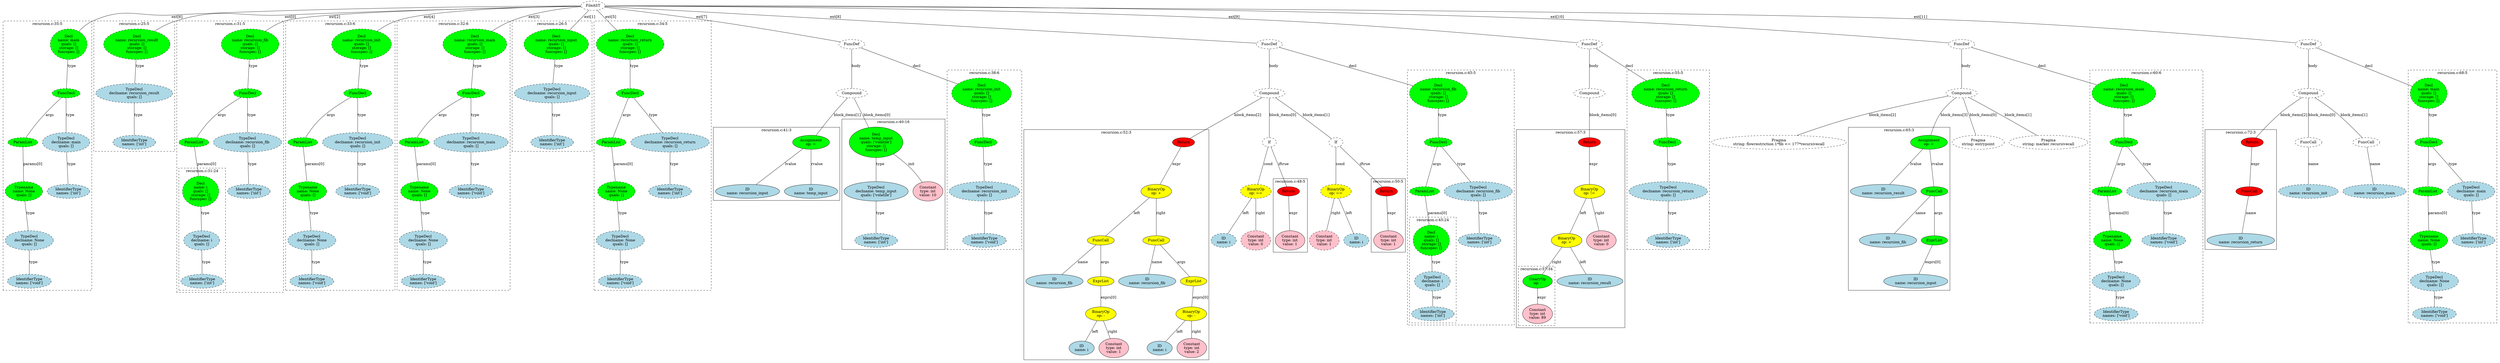 strict graph "" {
	graph [bb="0,0,7842,1393.2"];
	node [label="\N"];
	subgraph cluster40 {
		graph [bb="1094,276.51,1378,1316.2",
			label="recursion.c:35:5",
			lheight=0.21,
			lp="1236,1304.7",
			lwidth=1.22,
			style=dashed
		];
		45	[fillcolor=lightblue,
			height=0.74639,
			label="IdentifierType
names: ['void']",
			pos="1177,311.38",
			style="filled,dashed",
			width=1.9053];
		44	[fillcolor=lightblue,
			height=1.041,
			label="TypeDecl
declname: None
quals: []",
			pos="1177,468.94",
			style="filled,dashed",
			width=2.082];
		44 -- 45	[label=type,
			lp="1189,384.75",
			pos="1177,431.08 1177,402.51 1177,363.64 1177,338.29"];
		43	[fillcolor=green,
			height=1.041,
			label="Typename
name: None
quals: []",
			pos="1161,658.32",
			style="filled,dashed",
			width=1.6303];
		43 -- 44	[label=type,
			lp="1181,574.13",
			pos="1164.1,620.75 1166.9,587.73 1171.1,539.41 1173.9,506.42"];
		42	[fillcolor=green,
			height=0.5,
			label=ParamList,
			pos="1157,847.7",
			style="filled,dashed",
			width=1.3179];
		42 -- 43	[label="params[0]",
			lp="1187,763.51",
			pos="1157.4,829.41 1158,799.24 1159.4,736.37 1160.2,696.09"];
		41	[fillcolor=green,
			height=0.5,
			label=FuncDecl,
			pos="1296,1037.1",
			style="filled,dashed",
			width=1.2457];
		41 -- 42	[label=args,
			lp="1242.5,952.89",
			pos="1281.2,1019.9 1264,1000.8 1235.2,967.76 1213,937.39 1195.4,913.28 1177.4,883.67 1166.7,865.49"];
		46	[fillcolor=lightblue,
			height=1.041,
			label="TypeDecl
declname: main
quals: []",
			pos="1296,847.7",
			style="filled,dashed",
			width=2.0428];
		41 -- 46	[label=type,
			lp="1308,952.89",
			pos="1296,1018.8 1296,988.62 1296,925.75 1296,885.47"];
		47	[fillcolor=lightblue,
			height=0.74639,
			label="IdentifierType
names: ['int']",
			pos="1304,658.32",
			style="filled,dashed",
			width=1.8463];
		46 -- 47	[label=type,
			lp="1312,763.51",
			pos="1297.6,810.13 1299.1,773.38 1301.5,717.69 1302.9,685.26"];
		40	[fillcolor=green,
			height=1.6303,
			label="Decl
name: main
quals: []
storage: []
funcspec: []",
			pos="1304,1226.5",
			style="filled,dashed",
			width=1.6106];
		40 -- 41	[label=type,
			lp="1313,1142.3",
			pos="1301.5,1167.7 1299.9,1129 1297.8,1080.6 1296.7,1055.3"];
	}
	subgraph cluster49 {
		graph [bb="2975,434.07,3205,1126.8",
			label="recursion.c:38:6",
			lheight=0.21,
			lp="3090,1115.3",
			lwidth=1.22,
			style=dashed
		];
		52	[fillcolor=lightblue,
			height=0.74639,
			label="IdentifierType
names: ['void']",
			pos="3090,468.94",
			style="filled,dashed",
			width=1.9053];
		51	[fillcolor=lightblue,
			height=1.041,
			label="TypeDecl
declname: recursion_init
quals: []",
			pos="3090,658.32",
			style="filled,dashed",
			width=2.9856];
		51 -- 52	[label=type,
			lp="3102,574.13",
			pos="3090,620.75 3090,584 3090,528.31 3090,495.88"];
		50	[fillcolor=green,
			height=0.5,
			label=FuncDecl,
			pos="3087,847.7",
			style="filled,dashed",
			width=1.2457];
		50 -- 51	[label=type,
			lp="3101,763.51",
			pos="3087.3,829.41 3087.8,799.24 3088.8,736.37 3089.4,696.09"];
		49	[fillcolor=green,
			height=1.6303,
			label="Decl
name: recursion_init
quals: []
storage: []
funcspec: []",
			pos="3082,1037.1",
			style="filled,dashed",
			width=2.5338];
		49 -- 50	[label=type,
			lp="3097,952.89",
			pos="3083.5,978.33 3084.6,939.62 3085.9,891.26 3086.5,865.96"];
	}
	subgraph cluster81 {
		graph [bb="4333,423.47,4441,707.32",
			label="recursion.c:50:5",
			lheight=0.21,
			lp="4387,695.82",
			lwidth=1.22
		];
		82	[fillcolor=pink,
			height=1.041,
			label="Constant
type: int
value: 1",
			pos="4387,468.94",
			style=filled,
			width=1.2767];
		81	[fillcolor=red,
			height=0.5,
			label=Return,
			pos="4381,658.32",
			style=filled,
			width=0.95686];
		81 -- 82	[label=expr,
			lp="4396.5,574.13",
			pos="4381.6,640.03 4382.5,609.86 4384.5,546.99 4385.8,506.71"];
	}
	subgraph cluster2 {
		graph [bb="1984,812.83,2232,1316.2",
			label="recursion.c:25:5",
			lheight=0.21,
			lp="2108,1304.7",
			lwidth=1.22,
			style=dashed
		];
		4	[fillcolor=lightblue,
			height=0.74639,
			label="IdentifierType
names: ['int']",
			pos="2108,847.7",
			style="filled,dashed",
			width=1.8463];
		3	[fillcolor=lightblue,
			height=1.041,
			label="TypeDecl
declname: recursion_result
quals: []",
			pos="2108,1037.1",
			style="filled,dashed",
			width=3.2213];
		3 -- 4	[label=type,
			lp="2120,952.89",
			pos="2108,999.51 2108,962.76 2108,907.07 2108,874.64"];
		2	[fillcolor=green,
			height=1.6303,
			label="Decl
name: recursion_result
quals: []
storage: []
funcspec: []",
			pos="2100,1226.5",
			style="filled,dashed",
			width=2.7695];
		2 -- 3	[label=type,
			lp="2116,1142.3",
			pos="2102.5,1167.7 2103.8,1137.4 2105.3,1101.1 2106.4,1074.7"];
	}
	subgraph cluster103 {
		graph [bb="4795,131.95,5131,896.7",
			label="recursion.c:57:3",
			lheight=0.21,
			lp="4963,885.2",
			lwidth=1.22
		];
		subgraph cluster107 {
			graph [bb="4803,139.95,4914,369.25",
				label="recursion.c:57:34",
				lheight=0.21,
				lp="4858.5,357.75",
				lwidth=1.32,
				style=dashed
			];
			108	[fillcolor=pink,
				height=1.041,
				label="Constant
type: int
value: 89",
				pos="4858,185.43",
				style=filled,
				width=1.316];
			107	[fillcolor=green,
				height=0.74639,
				label="UnaryOp
op: -",
				pos="4858,311.38",
				style=filled,
				width=1.316];
			107 -- 108	[label=expr,
				lp="4870.5,248.41",
				pos="4858,284.4 4858,266.65 4858,242.88 4858,223.19"];
		}
		106	[fillcolor=lightblue,
			height=0.74639,
			label="ID
name: recursion_result",
			pos="5023,311.38",
			style=filled,
			width=2.7695];
		105	[fillcolor=yellow,
			height=0.74639,
			label="BinaryOp
op: +",
			pos="4937,468.94",
			style=filled,
			width=1.3749];
		105 -- 107	[label=right,
			lp="4911,384.75",
			pos="4924.3,442.95 4909.6,413.92 4885.4,366.32 4870.7,337.31"];
		105 -- 106	[label=left,
			lp="4995.5,384.75",
			pos="4950.8,442.95 4966.7,414.18 4992.7,367.16 5008.8,338.09"];
		104	[fillcolor=yellow,
			height=0.74639,
			label="BinaryOp
op: !=",
			pos="5011,658.32",
			style=filled,
			width=1.3749];
		104 -- 105	[label=left,
			lp="4990.5,574.13",
			pos="5000.9,631.66 4986.7,595.78 4961.1,531.01 4947,495.29"];
		109	[fillcolor=pink,
			height=1.041,
			label="Constant
type: int
value: 0",
			pos="5050,468.94",
			style=filled,
			width=1.2767];
		104 -- 109	[label=right,
			lp="5043,574.13",
			pos="5016.4,631.27 5023.2,598.69 5034.8,542.74 5042.5,506.04"];
		103	[fillcolor=red,
			height=0.5,
			label=Return,
			pos="5011,847.7",
			style=filled,
			width=0.95686];
		103 -- 104	[label=expr,
			lp="5023.5,763.51",
			pos="5011,829.41 5011,796.43 5011,724.38 5011,685.48"];
	}
	subgraph cluster8 {
		graph [bb="1638,268.51,1976,1316.2",
			label="recursion.c:31:5",
			lheight=0.21,
			lp="1807,1304.7",
			lwidth=1.22,
			style=dashed
		];
		subgraph cluster11 {
			graph [bb="1646,276.51,1794,748.01",
				label="recursion.c:31:24",
				lheight=0.21,
				lp="1720,736.51",
				lwidth=1.32,
				style=dashed
			];
			13	[fillcolor=lightblue,
				height=0.74639,
				label="IdentifierType
names: ['int']",
				pos="1720,311.38",
				style="filled,dashed",
				width=1.8463];
			12	[fillcolor=lightblue,
				height=1.041,
				label="TypeDecl
declname: i
quals: []",
				pos="1718,468.94",
				style="filled,dashed",
				width=1.5713];
			12 -- 13	[label=type,
				lp="1732,384.75",
				pos="1718.5,431.08 1718.8,402.51 1719.3,363.64 1719.7,338.29"];
			11	[fillcolor=green,
				height=1.6303,
				label="Decl
name: i
quals: []
storage: []
funcspec: []",
				pos="1715,658.32",
				style="filled,dashed",
				width=1.591];
			11 -- 12	[label=type,
				lp="1729,574.13",
				pos="1715.9,599.57 1716.4,569.25 1717,533 1717.4,506.56"];
		}
		10	[fillcolor=green,
			height=0.5,
			label=ParamList,
			pos="1693,847.7",
			style="filled,dashed",
			width=1.3179];
		10 -- 11	[label="params[0]",
			lp="1732,763.51",
			pos="1695,829.41 1698,804.04 1703.7,755.55 1708.2,716.82"];
		9	[fillcolor=green,
			height=0.5,
			label=FuncDecl,
			pos="1863,1037.1",
			style="filled,dashed",
			width=1.2457];
		9 -- 10	[label=args,
			lp="1780.5,952.89",
			pos="1842,1020.9 1817.8,1002.8 1777.7,970.74 1749,937.39 1729.4,914.61 1711.8,884.35 1701.8,865.72"];
		14	[fillcolor=lightblue,
			height=1.041,
			label="TypeDecl
declname: recursion_fib
quals: []",
			pos="1863,847.7",
			style="filled,dashed",
			width=2.907];
		9 -- 14	[label=type,
			lp="1875,952.89",
			pos="1863,1018.8 1863,988.62 1863,925.75 1863,885.47"];
		15	[fillcolor=lightblue,
			height=0.74639,
			label="IdentifierType
names: ['int']",
			pos="1868,658.32",
			style="filled,dashed",
			width=1.8463];
		14 -- 15	[label=type,
			lp="1878,763.51",
			pos="1864,810.13 1865,773.38 1866.4,717.69 1867.3,685.26"];
		8	[fillcolor=green,
			height=1.6303,
			label="Decl
name: recursion_fib
quals: []
storage: []
funcspec: []",
			pos="1875,1226.5",
			style="filled,dashed",
			width=2.4552];
		8 -- 9	[label=type,
			lp="1883,1142.3",
			pos="1871.3,1167.7 1868.8,1129 1865.7,1080.6 1864.1,1055.3"];
	}
	subgraph cluster98 {
		graph [bb="5139,434.07,5389,1126.8",
			label="recursion.c:55:5",
			lheight=0.21,
			lp="5264,1115.3",
			lwidth=1.22,
			style=dashed
		];
		101	[fillcolor=lightblue,
			height=0.74639,
			label="IdentifierType
names: ['int']",
			pos="5264,468.94",
			style="filled,dashed",
			width=1.8463];
		100	[fillcolor=lightblue,
			height=1.041,
			label="TypeDecl
declname: recursion_return
quals: []",
			pos="5264,658.32",
			style="filled,dashed",
			width=3.2605];
		100 -- 101	[label=type,
			lp="5276,574.13",
			pos="5264,620.75 5264,584 5264,528.31 5264,495.88"];
		99	[fillcolor=green,
			height=0.5,
			label=FuncDecl,
			pos="5261,847.7",
			style="filled,dashed",
			width=1.2457];
		99 -- 100	[label=type,
			lp="5275,763.51",
			pos="5261.3,829.41 5261.8,799.24 5262.8,736.37 5263.4,696.09"];
		98	[fillcolor=green,
			height=1.6303,
			label="Decl
name: recursion_return
quals: []
storage: []
funcspec: []",
			pos="5256,1037.1",
			style="filled,dashed",
			width=2.8088];
		98 -- 99	[label=type,
			lp="5271,952.89",
			pos="5257.5,978.33 5258.6,939.62 5259.9,891.26 5260.5,865.96"];
	}
	subgraph cluster24 {
		graph [bb="372,276.51,715,1316.2",
			label="recursion.c:33:6",
			lheight=0.21,
			lp="543.5,1304.7",
			lwidth=1.22,
			style=dashed
		];
		29	[fillcolor=lightblue,
			height=0.74639,
			label="IdentifierType
names: ['void']",
			pos="455,311.38",
			style="filled,dashed",
			width=1.9053];
		28	[fillcolor=lightblue,
			height=1.041,
			label="TypeDecl
declname: None
quals: []",
			pos="455,468.94",
			style="filled,dashed",
			width=2.082];
		28 -- 29	[label=type,
			lp="467,384.75",
			pos="455,431.08 455,402.51 455,363.64 455,338.29"];
		27	[fillcolor=green,
			height=1.041,
			label="Typename
name: None
quals: []",
			pos="447,658.32",
			style="filled,dashed",
			width=1.6303];
		27 -- 28	[label=type,
			lp="463,574.13",
			pos="448.56,620.75 449.97,587.73 452.03,539.41 453.44,506.42"];
		26	[fillcolor=green,
			height=0.5,
			label=ParamList,
			pos="427,847.7",
			style="filled,dashed",
			width=1.3179];
		26 -- 27	[label="params[0]",
			lp="465,763.51",
			pos="428.85,829.41 432.08,799.15 438.82,735.99 443.11,695.73"];
		25	[fillcolor=green,
			height=0.5,
			label=FuncDecl,
			pos="600,1037.1",
			style="filled,dashed",
			width=1.2457];
		25 -- 26	[label=args,
			lp="516.5,952.89",
			pos="578.67,1021 554.06,1002.9 513.24,970.83 484,937.39 464,914.52 445.97,884.02 435.77,865.4"];
		30	[fillcolor=lightblue,
			height=1.041,
			label="TypeDecl
declname: recursion_init
quals: []",
			pos="600,847.7",
			style="filled,dashed",
			width=2.9856];
		25 -- 30	[label=type,
			lp="612,952.89",
			pos="600,1018.8 600,988.62 600,925.75 600,885.47"];
		31	[fillcolor=lightblue,
			height=0.74639,
			label="IdentifierType
names: ['void']",
			pos="600,658.32",
			style="filled,dashed",
			width=1.9053];
		30 -- 31	[label=type,
			lp="612,763.51",
			pos="600,810.13 600,773.38 600,717.69 600,685.26"];
		24	[fillcolor=green,
			height=1.6303,
			label="Decl
name: recursion_init
quals: []
storage: []
funcspec: []",
			pos="612,1226.5",
			style="filled,dashed",
			width=2.5338];
		24 -- 25	[label=type,
			lp="620,1142.3",
			pos="608.3,1167.7 605.82,1129 602.73,1080.6 601.11,1055.3"];
	}
	subgraph cluster62 {
		graph [bb="4449,142.56,4787,1126.8",
			label="recursion.c:45:5",
			lheight=0.21,
			lp="4618,1115.3",
			lwidth=1.22,
			style=dashed
		];
		subgraph cluster65 {
			graph [bb="4457,150.56,4605,558.63",
				label="recursion.c:45:24",
				lheight=0.21,
				lp="4531,547.13",
				lwidth=1.32,
				style=dashed
			];
			67	[fillcolor=lightblue,
				height=0.74639,
				label="IdentifierType
names: ['int']",
				pos="4531,185.43",
				style="filled,dashed",
				width=1.8463];
			66	[fillcolor=lightblue,
				height=1.041,
				label="TypeDecl
declname: i
quals: []",
				pos="4529,311.38",
				style="filled,dashed",
				width=1.5713];
			66 -- 67	[label=type,
				lp="4543,248.41",
				pos="4529.6,273.86 4529.9,254.15 4530.3,230.29 4530.6,212.47"];
			65	[fillcolor=green,
				height=1.6303,
				label="Decl
name: i
quals: []
storage: []
funcspec: []",
				pos="4526,468.94",
				style="filled,dashed",
				width=1.591];
			65 -- 66	[label=type,
				lp="4540,384.75",
				pos="4527.1,410.02 4527.5,389.63 4527.9,367.3 4528.3,349.14"];
		}
		64	[fillcolor=green,
			height=0.5,
			label=ParamList,
			pos="4504,658.32",
			style="filled,dashed",
			width=1.3179];
		64 -- 65	[label="params[0]",
			lp="4543,574.13",
			pos="4506,640.03 4509,614.66 4514.7,566.17 4519.2,527.44"];
		63	[fillcolor=green,
			height=0.5,
			label=FuncDecl,
			pos="4545,847.7",
			style="filled,dashed",
			width=1.2457];
		63 -- 64	[label=args,
			lp="4540.5,763.51",
			pos="4541.3,829.74 4533.5,794.16 4515.5,712.05 4507.7,676.38"];
		68	[fillcolor=lightblue,
			height=1.041,
			label="TypeDecl
declname: recursion_fib
quals: []",
			pos="4674,658.32",
			style="filled,dashed",
			width=2.907];
		63 -- 68	[label=type,
			lp="4618,763.51",
			pos="4556.4,830.07 4577.2,799.89 4621.6,735.47 4649.5,694.95"];
		69	[fillcolor=lightblue,
			height=0.74639,
			label="IdentifierType
names: ['int']",
			pos="4679,468.94",
			style="filled,dashed",
			width=1.8463];
		68 -- 69	[label=type,
			lp="4689,574.13",
			pos="4675,620.75 4676,584 4677.4,528.31 4678.3,495.88"];
		62	[fillcolor=green,
			height=1.6303,
			label="Decl
name: recursion_fib
quals: []
storage: []
funcspec: []",
			pos="4545,1037.1",
			style="filled,dashed",
			width=2.4552];
		62 -- 63	[label=type,
			lp="4557,952.89",
			pos="4545,978.33 4545,939.62 4545,891.26 4545,865.96"];
	}
	subgraph cluster16 {
		graph [bb="8,276.51,364,1316.2",
			label="recursion.c:32:6",
			lheight=0.21,
			lp="186,1304.7",
			lwidth=1.22,
			style=dashed
		];
		21	[fillcolor=lightblue,
			height=0.74639,
			label="IdentifierType
names: ['void']",
			pos="91,311.38",
			style="filled,dashed",
			width=1.9053];
		20	[fillcolor=lightblue,
			height=1.041,
			label="TypeDecl
declname: None
quals: []",
			pos="91,468.94",
			style="filled,dashed",
			width=2.082];
		20 -- 21	[label=type,
			lp="103,384.75",
			pos="91,431.08 91,402.51 91,363.64 91,338.29"];
		19	[fillcolor=green,
			height=1.041,
			label="Typename
name: None
quals: []",
			pos="83,658.32",
			style="filled,dashed",
			width=1.6303];
		19 -- 20	[label=type,
			lp="99,574.13",
			pos="84.561,620.75 85.971,587.73 88.034,539.41 89.442,506.42"];
		18	[fillcolor=green,
			height=0.5,
			label=ParamList,
			pos="63,847.7",
			style="filled,dashed",
			width=1.3179];
		18 -- 19	[label="params[0]",
			lp="101,763.51",
			pos="64.846,829.41 68.076,799.15 74.817,735.99 79.114,695.73"];
		17	[fillcolor=green,
			height=0.5,
			label=FuncDecl,
			pos="242,1037.1",
			style="filled,dashed",
			width=1.2457];
		17 -- 18	[label=args,
			lp="152.5,952.89",
			pos="219.25,1021.3 193.03,1003.5 149.64,971.7 119,937.39 98.866,914.84 81.297,884.25 71.432,865.52"];
		22	[fillcolor=lightblue,
			height=1.041,
			label="TypeDecl
declname: recursion_main
quals: []",
			pos="242,847.7",
			style="filled,dashed",
			width=3.1623];
		17 -- 22	[label=type,
			lp="254,952.89",
			pos="242,1018.8 242,988.62 242,925.75 242,885.47"];
		23	[fillcolor=lightblue,
			height=0.74639,
			label="IdentifierType
names: ['void']",
			pos="242,658.32",
			style="filled,dashed",
			width=1.9053];
		22 -- 23	[label=type,
			lp="254,763.51",
			pos="242,810.13 242,773.38 242,717.69 242,685.26"];
		16	[fillcolor=green,
			height=1.6303,
			label="Decl
name: recursion_main
quals: []
storage: []
funcspec: []",
			pos="250,1226.5",
			style="filled,dashed",
			width=2.7302];
		16 -- 17	[label=type,
			lp="259,1142.3",
			pos="247.53,1167.7 245.88,1129 243.82,1080.6 242.74,1055.3"];
	}
	subgraph cluster5 {
		graph [bb="1386,812.83,1630,1316.2",
			label="recursion.c:26:5",
			lheight=0.21,
			lp="1508,1304.7",
			lwidth=1.22,
			style=dashed
		];
		7	[fillcolor=lightblue,
			height=0.74639,
			label="IdentifierType
names: ['int']",
			pos="1508,847.7",
			style="filled,dashed",
			width=1.8463];
		6	[fillcolor=lightblue,
			height=1.041,
			label="TypeDecl
declname: recursion_input
quals: []",
			pos="1508,1037.1",
			style="filled,dashed",
			width=3.1623];
		6 -- 7	[label=type,
			lp="1520,952.89",
			pos="1508,999.51 1508,962.76 1508,907.07 1508,874.64"];
		5	[fillcolor=green,
			height=1.6303,
			label="Decl
name: recursion_input
quals: []
storage: []
funcspec: []",
			pos="1520,1226.5",
			style="filled,dashed",
			width=2.7302];
		5 -- 6	[label=type,
			lp="1528,1142.3",
			pos="1516.3,1167.7 1514.4,1137.4 1512,1101.1 1510.3,1074.7"];
	}
	subgraph cluster58 {
		graph [bb="2573,623.45,2967,905.57",
			label="recursion.c:41:3",
			lheight=0.21,
			lp="2770,894.07",
			lwidth=1.22
		];
		59	[fillcolor=lightblue,
			height=0.74639,
			label="ID
name: recursion_input",
			pos="2679,658.32",
			style=filled,
			width=2.7302];
		58	[fillcolor=green,
			height=0.74639,
			label="Assignment
op: =",
			pos="2679,847.7",
			style=filled,
			width=1.6106];
		58 -- 59	[label=lvalue,
			lp="2696,763.51",
			pos="2679,820.65 2679,784.95 2679,721.2 2679,685.46"];
		60	[fillcolor=lightblue,
			height=0.74639,
			label="ID
name: temp_input",
			pos="2877,658.32",
			style=filled,
			width=2.2785];
		58 -- 60	[label=rvalue,
			lp="2795,763.51",
			pos="2704.7,823.37 2726.5,803.49 2758.5,774.09 2786,748.01 2808.6,726.61 2833.9,701.88 2852.1,683.98"];
	}
	subgraph cluster32 {
		graph [bb="723,276.51,1086,1316.2",
			label="recursion.c:34:5",
			lheight=0.21,
			lp="904.5,1304.7",
			lwidth=1.22,
			style=dashed
		];
		37	[fillcolor=lightblue,
			height=0.74639,
			label="IdentifierType
names: ['void']",
			pos="806,311.38",
			style="filled,dashed",
			width=1.9053];
		36	[fillcolor=lightblue,
			height=1.041,
			label="TypeDecl
declname: None
quals: []",
			pos="806,468.94",
			style="filled,dashed",
			width=2.082];
		36 -- 37	[label=type,
			lp="818,384.75",
			pos="806,431.08 806,402.51 806,363.64 806,338.29"];
		35	[fillcolor=green,
			height=1.041,
			label="Typename
name: None
quals: []",
			pos="798,658.32",
			style="filled,dashed",
			width=1.6303];
		35 -- 36	[label=type,
			lp="814,574.13",
			pos="799.56,620.75 800.97,587.73 803.03,539.41 804.44,506.42"];
		34	[fillcolor=green,
			height=0.5,
			label=ParamList,
			pos="778,847.7",
			style="filled,dashed",
			width=1.3179];
		34 -- 35	[label="params[0]",
			lp="816,763.51",
			pos="779.85,829.41 783.08,799.15 789.82,735.99 794.11,695.73"];
		33	[fillcolor=green,
			height=0.5,
			label=FuncDecl,
			pos="961,1037.1",
			style="filled,dashed",
			width=1.2457];
		33 -- 34	[label=args,
			lp="868.5,952.89",
			pos="937.71,1021.3 910.87,1003.6 866.43,971.9 835,937.39 814.54,914.93 796.65,884.31 786.6,865.55"];
		38	[fillcolor=lightblue,
			height=1.041,
			label="TypeDecl
declname: recursion_return
quals: []",
			pos="961,847.7",
			style="filled,dashed",
			width=3.2605];
		33 -- 38	[label=type,
			lp="973,952.89",
			pos="961,1018.8 961,988.62 961,925.75 961,885.47"];
		39	[fillcolor=lightblue,
			height=0.74639,
			label="IdentifierType
names: ['int']",
			pos="961,658.32",
			style="filled,dashed",
			width=1.8463];
		38 -- 39	[label=type,
			lp="973,763.51",
			pos="961,810.13 961,773.38 961,717.69 961,685.26"];
		32	[fillcolor=green,
			height=1.6303,
			label="Decl
name: recursion_return
quals: []
storage: []
funcspec: []",
			pos="973,1226.5",
			style="filled,dashed",
			width=2.8088];
		32 -- 33	[label=type,
			lp="981,1142.3",
			pos="969.3,1167.7 966.82,1129 963.73,1080.6 962.11,1055.3"];
	}
	subgraph cluster75 {
		graph [bb="4013,423.47,4121,707.32",
			label="recursion.c:48:5",
			lheight=0.21,
			lp="4067,695.82",
			lwidth=1.22
		];
		76	[fillcolor=pink,
			height=1.041,
			label="Constant
type: int
value: 1",
			pos="4067,468.94",
			style=filled,
			width=1.2767];
		75	[fillcolor=red,
			height=0.5,
			label=Return,
			pos="4062,658.32",
			style=filled,
			width=0.95686];
		75 -- 76	[label=expr,
			lp="4077.5,574.13",
			pos="4062.5,640.03 4063.3,609.86 4064.9,546.99 4066,506.71"];
	}
	subgraph cluster54 {
		graph [bb="2240,434.07,2565,937.39",
			label="recursion.c:40:16",
			lheight=0.21,
			lp="2402.5,925.89",
			lwidth=1.32
		];
		56	[fillcolor=lightblue,
			height=0.74639,
			label="IdentifierType
names: ['int']",
			pos="2346,468.94",
			style="filled,dashed",
			width=1.8463];
		55	[fillcolor=lightblue,
			height=1.041,
			label="TypeDecl
declname: temp_input
quals: ['volatile']",
			pos="2346,658.32",
			style=filled,
			width=2.7302];
		55 -- 56	[label=type,
			lp="2358,574.13",
			pos="2346,620.75 2346,584 2346,528.31 2346,495.88"];
		54	[fillcolor=green,
			height=1.6303,
			label="Decl
name: temp_input
quals: ['volatile']
storage: []
funcspec: []",
			pos="2475,847.7",
			style=filled,
			width=2.2785];
		54 -- 55	[label=type,
			lp="2435,763.51",
			pos="2439.1,794.51 2417.1,762.67 2389.7,722.82 2370.3,694.66"];
		57	[fillcolor=pink,
			height=1.041,
			label="Constant
type: int
value: 10",
			pos="2510,658.32",
			style=filled,
			width=1.316];
		54 -- 57	[label=init,
			lp="2501.5,763.51",
			pos="2485.7,789.46 2491.4,758.9 2498.3,722.2 2503.2,695.58"];
	}
	subgraph cluster143 {
		graph [bb="6919,434.07,7137,896.7",
			label="recursion.c:72:3",
			lheight=0.21,
			lp="7028,885.2",
			lwidth=1.22
		];
		145	[fillcolor=lightblue,
			height=0.74639,
			label="ID
name: recursion_return",
			pos="7028,468.94",
			style=filled,
			width=2.8088];
		144	[fillcolor=red,
			height=0.5,
			label=FuncCall,
			pos="7053,658.32",
			style=filled,
			width=1.1916];
		144 -- 145	[label=name,
			lp="7057.5,574.13",
			pos="7050.7,640.03 7046.3,607.05 7036.7,535 7031.5,496.1"];
		143	[fillcolor=red,
			height=0.5,
			label=Return,
			pos="7090,847.7",
			style=filled,
			width=0.95686];
		143 -- 144	[label=expr,
			lp="7086.5,763.51",
			pos="7086.7,829.74 7079.6,794.16 7063.4,712.05 7056.4,676.38"];
	}
	subgraph cluster83 {
		graph [bb="3213,8,3803,896.7",
			label="recursion.c:52:3",
			lheight=0.21,
			lp="3508,885.2",
			lwidth=1.22
		];
		86	[fillcolor=lightblue,
			height=0.74639,
			label="ID
name: recursion_fib",
			pos="3309,311.38",
			style=filled,
			width=2.4552];
		85	[fillcolor=yellow,
			height=0.5,
			label=FuncCall,
			pos="3457,468.94",
			style=filled,
			width=1.1916];
		85 -- 86	[label=name,
			lp="3398.5,384.75",
			pos="3441.7,451.88 3415.9,424.71 3363.3,369.5 3332.7,337.28"];
		87	[fillcolor=yellow,
			height=0.5,
			label=ExprList,
			pos="3457,311.38",
			style=filled,
			width=1.1555];
		85 -- 87	[label=args,
			lp="3468.5,384.75",
			pos="3457,450.7 3457,420.8 3457,359.66 3457,329.7"];
		88	[fillcolor=yellow,
			height=0.74639,
			label="BinaryOp
op: -",
			pos="3457,185.43",
			style=filled,
			width=1.3749];
		87 -- 88	[label="exprs[0]",
			lp="3480,248.41",
			pos="3457,293.15 3457,272.26 3457,236.85 3457,212.59"];
		89	[fillcolor=lightblue,
			height=0.74639,
			label="ID
name: i",
			pos="3391,53.477",
			style=filled,
			width=1.1392];
		88 -- 89	[label=left,
			lp="3435.5,116.45",
			pos="3444.3,159.37 3432.6,136.36 3415.4,102.44 3403.7,79.456"];
		90	[fillcolor=pink,
			height=1.041,
			label="Constant
type: int
value: 1",
			pos="3496,53.477",
			style=filled,
			width=1.2767];
		88 -- 90	[label=right,
			lp="3492,116.45",
			pos="3464.7,158.76 3470.6,139.08 3478.8,111.7 3485.4,89.936"];
		84	[fillcolor=yellow,
			height=0.74639,
			label="BinaryOp
op: +",
			pos="3655,658.32",
			style=filled,
			width=1.3749];
		84 -- 85	[label=left,
			lp="3583.5,574.13",
			pos="3631.1,634.72 3590.5,596.27 3508.9,519.07 3473.8,485.8"];
		91	[fillcolor=yellow,
			height=0.5,
			label=FuncCall,
			pos="3655,468.94",
			style=filled,
			width=1.1916];
		84 -- 91	[label=right,
			lp="3668,574.13",
			pos="3655,631.27 3655,592.35 3655,520.1 3655,487.14"];
		92	[fillcolor=lightblue,
			height=0.74639,
			label="ID
name: recursion_fib",
			pos="3605,311.38",
			style=filled,
			width=2.4552];
		91 -- 92	[label=name,
			lp="3645.5,384.75",
			pos="3649.6,451 3640.8,423.83 3623.6,370.34 3613.3,338.33"];
		93	[fillcolor=yellow,
			height=0.5,
			label=ExprList,
			pos="3753,311.38",
			style=filled,
			width=1.1555];
		91 -- 93	[label=args,
			lp="3721.5,384.75",
			pos="3665.5,451.3 3684.3,421.35 3723.8,358.76 3742.6,328.91"];
		94	[fillcolor=yellow,
			height=0.74639,
			label="BinaryOp
op: -",
			pos="3746,185.43",
			style=filled,
			width=1.3749];
		93 -- 94	[label="exprs[0]",
			lp="3773,248.41",
			pos="3752,293.15 3750.8,272.26 3748.8,236.85 3747.5,212.59"];
		95	[fillcolor=lightblue,
			height=0.74639,
			label="ID
name: i",
			pos="3643,53.477",
			style=filled,
			width=1.1392];
		94 -- 95	[label=left,
			lp="3707.5,116.45",
			pos="3726.9,160.29 3708.1,136.66 3679.8,100.9 3661.3,77.613"];
		96	[fillcolor=pink,
			height=1.041,
			label="Constant
type: int
value: 2",
			pos="3748,53.477",
			style=filled,
			width=1.2767];
		94 -- 96	[label=right,
			lp="3761,116.45",
			pos="3746.4,158.44 3746.7,139.19 3747.1,112.68 3747.4,91.246"];
		83	[fillcolor=red,
			height=0.5,
			label=Return,
			pos="3747,847.7",
			style=filled,
			width=0.95686];
		83 -- 84	[label=expr,
			lp="3722.5,763.51",
			pos="3738.8,830.07 3722.7,797.11 3686.4,723.32 3667.3,684.42"];
	}
	subgraph cluster111 {
		graph [bb="6555,150.56,6911,1126.8",
			label="recursion.c:60:6",
			lheight=0.21,
			lp="6733,1115.3",
			lwidth=1.22,
			style=dashed
		];
		116	[fillcolor=lightblue,
			height=0.74639,
			label="IdentifierType
names: ['void']",
			pos="6638,185.43",
			style="filled,dashed",
			width=1.9053];
		115	[fillcolor=lightblue,
			height=1.041,
			label="TypeDecl
declname: None
quals: []",
			pos="6638,311.38",
			style="filled,dashed",
			width=2.082];
		115 -- 116	[label=type,
			lp="6650,248.41",
			pos="6638,273.86 6638,254.15 6638,230.29 6638,212.47"];
		114	[fillcolor=green,
			height=1.041,
			label="Typename
name: None
quals: []",
			pos="6626,468.94",
			style="filled,dashed",
			width=1.6303];
		114 -- 115	[label=type,
			lp="6644,384.75",
			pos="6628.8,431.47 6630.7,406.6 6633.3,373.78 6635.2,348.9"];
		113	[fillcolor=green,
			height=0.5,
			label=ParamList,
			pos="6610,658.32",
			style="filled,dashed",
			width=1.3179];
		113 -- 114	[label="params[0]",
			lp="6645,574.13",
			pos="6611.5,640.03 6614.1,609.86 6619.4,546.99 6622.9,506.71"];
		112	[fillcolor=green,
			height=0.5,
			label=FuncDecl,
			pos="6661,847.7",
			style="filled,dashed",
			width=1.2457];
		112 -- 113	[label=args,
			lp="6651.5,763.51",
			pos="6656.4,829.74 6646.7,794.16 6624.4,712.05 6614.6,676.38"];
		117	[fillcolor=lightblue,
			height=1.041,
			label="TypeDecl
declname: recursion_main
quals: []",
			pos="6789,658.32",
			style="filled,dashed",
			width=3.1623];
		112 -- 117	[label=type,
			lp="6733,763.51",
			pos="6672.4,830.07 6693,799.89 6737,735.47 6764.7,694.95"];
		118	[fillcolor=lightblue,
			height=0.74639,
			label="IdentifierType
names: ['void']",
			pos="6789,468.94",
			style="filled,dashed",
			width=1.9053];
		117 -- 118	[label=type,
			lp="6801,574.13",
			pos="6789,620.75 6789,584 6789,528.31 6789,495.88"];
		111	[fillcolor=green,
			height=1.6303,
			label="Decl
name: recursion_main
quals: []
storage: []
funcspec: []",
			pos="6661,1037.1",
			style="filled,dashed",
			width=2.7302];
		111 -- 112	[label=type,
			lp="6673,952.89",
			pos="6661,978.33 6661,939.62 6661,891.26 6661,865.96"];
	}
	subgraph cluster123 {
		graph [bb="5809,276.51,6129,905.57",
			label="recursion.c:65:3",
			lheight=0.21,
			lp="5969,894.07",
			lwidth=1.22
		];
		124	[fillcolor=lightblue,
			height=0.74639,
			label="ID
name: recursion_result",
			pos="5917,658.32",
			style=filled,
			width=2.7695];
		123	[fillcolor=green,
			height=0.74639,
			label="Assignment
op: =",
			pos="6061,847.7",
			style=filled,
			width=1.6106];
		123 -- 124	[label=lvalue,
			lp="6018,763.51",
			pos="6042.2,822.21 6014.8,786.59 5964.3,720.84 5936.5,684.72"];
		125	[fillcolor=green,
			height=0.5,
			label=FuncCall,
			pos="6078,658.32",
			style=filled,
			width=1.1916];
		123 -- 125	[label=rvalue,
			lp="6085,763.51",
			pos="6063.4,820.65 6066.9,781.73 6073.4,709.48 6076.4,676.52"];
		126	[fillcolor=lightblue,
			height=0.74639,
			label="ID
name: recursion_fib",
			pos="5930,468.94",
			style=filled,
			width=2.4552];
		125 -- 126	[label=name,
			lp="6032.5,574.13",
			pos="6065.1,641.02 6039.2,608.26 5980.8,534.21 5949.9,495.15"];
		127	[fillcolor=green,
			height=0.5,
			label=ExprList,
			pos="6078,468.94",
			style=filled,
			width=1.1555];
		125 -- 127	[label=args,
			lp="6089.5,574.13",
			pos="6078,640.03 6078,604.33 6078,522.85 6078,487.19"];
		128	[fillcolor=lightblue,
			height=0.74639,
			label="ID
name: recursion_input",
			pos="6023,311.38",
			style=filled,
			width=2.7302];
		127 -- 128	[label="exprs[0]",
			lp="6073,384.75",
			pos="6072,451 6062.4,423.83 6043.5,370.34 6032.2,338.33"];
	}
	subgraph cluster130 {
		graph [bb="7550,150.56,7834,1126.8",
			label="recursion.c:68:5",
			lheight=0.21,
			lp="7692,1115.3",
			lwidth=1.22,
			style=dashed
		];
		135	[fillcolor=lightblue,
			height=0.74639,
			label="IdentifierType
names: ['void']",
			pos="7633,185.43",
			style="filled,dashed",
			width=1.9053];
		134	[fillcolor=lightblue,
			height=1.041,
			label="TypeDecl
declname: None
quals: []",
			pos="7633,311.38",
			style="filled,dashed",
			width=2.082];
		134 -- 135	[label=type,
			lp="7645,248.41",
			pos="7633,273.86 7633,254.15 7633,230.29 7633,212.47"];
		133	[fillcolor=green,
			height=1.041,
			label="Typename
name: None
quals: []",
			pos="7617,468.94",
			style="filled,dashed",
			width=1.6303];
		133 -- 134	[label=type,
			lp="7637,384.75",
			pos="7620.8,431.47 7623.3,406.6 7626.7,373.78 7629.2,348.9"];
		132	[fillcolor=green,
			height=0.5,
			label=ParamList,
			pos="7613,658.32",
			style="filled,dashed",
			width=1.3179];
		132 -- 133	[label="params[0]",
			lp="7642,574.13",
			pos="7613.4,640.03 7614,609.86 7615.4,546.99 7616.2,506.71"];
		131	[fillcolor=green,
			height=0.5,
			label=FuncDecl,
			pos="7616,847.7",
			style="filled,dashed",
			width=1.2457];
		131 -- 132	[label=args,
			lp="7625.5,763.51",
			pos="7615.7,829.41 7615.2,793.71 7613.8,712.23 7613.3,676.57"];
		136	[fillcolor=lightblue,
			height=1.041,
			label="TypeDecl
declname: main
quals: []",
			pos="7752,658.32",
			style="filled,dashed",
			width=2.0428];
		131 -- 136	[label=type,
			lp="7691,763.51",
			pos="7628.1,830.07 7650.2,799.62 7697.6,734.32 7726.9,693.88"];
		137	[fillcolor=lightblue,
			height=0.74639,
			label="IdentifierType
names: ['int']",
			pos="7760,468.94",
			style="filled,dashed",
			width=1.8463];
		136 -- 137	[label=type,
			lp="7767,574.13",
			pos="7753.6,620.75 7755.1,584 7757.5,528.31 7758.9,495.88"];
		130	[fillcolor=green,
			height=1.6303,
			label="Decl
name: main
quals: []
storage: []
funcspec: []",
			pos="7616,1037.1",
			style="filled,dashed",
			width=1.6106];
		130 -- 131	[label=type,
			lp="7628,952.89",
			pos="7616,978.33 7616,939.62 7616,891.26 7616,865.96"];
	}
	1	[fillcolor=white,
		height=0.5,
		label=FileAST,
		pos="1942,1375.2",
		style="filled,dashed",
		width=1.1374];
	1 -- 16	[label="ext[3]",
		lp="731.5,1331.7",
		pos="1901.2,1373.5 1746.4,1371.1 1180.7,1361.2 715,1339.2 560.61,1331.8 512.9,1369.9 368,1316.2 344.09,1307.3 320.95,1291.9 301.58,1276.4"];
	1 -- 24	[label="ext[4]",
		lp="862.5,1331.7",
		pos="1901.2,1373.8 1701.2,1371.8 830.85,1360.4 719,1316.2 696.9,1307.4 675.97,1292.3 658.57,1276.9"];
	1 -- 32	[label="ext[5]",
		lp="1190.5,1331.7",
		pos="1901,1374.5 1752.1,1375.4 1240.8,1373.9 1090,1316.2 1066.7,1307.2 1044.1,1292.1 1025,1276.9"];
	1 -- 40	[label="ext[6]",
		lp="1463.5,1331.7",
		pos="1901.1,1373.7 1787.8,1372 1472.7,1362.9 1382,1316.2 1364,1306.8 1348.2,1291.5 1335.7,1276.1"];
	1 -- 5	[label="ext[1]",
		lp="1706.5,1331.7",
		pos="1901.3,1372.6 1840.6,1368.9 1723.8,1356.6 1634,1316.2 1612.1,1306.3 1590.5,1291.3 1572.2,1276.5"];
	1 -- 8	[label="ext[2]",
		lp="1942.5,1331.7",
		pos="1934.3,1357.3 1926,1339.2 1912.4,1309.4 1900.3,1282.9"];
	1 -- 2	[label="ext[0]",
		lp="2010.5,1331.7",
		pos="1958.9,1358.5 1979.8,1339 2016.5,1305 2047.2,1276.5"];
	48	[fillcolor=white,
		height=0.5,
		label=FuncDef,
		pos="2602,1226.5",
		style="filled,dashed",
		width=1.1555];
	1 -- 48	[label="ext[7]",
		lp="2213.5,1331.7",
		pos="1979.2,1367.3 2035.1,1357 2144,1336.4 2236,1316.2 2358.3,1289.3 2502.4,1253 2567.3,1236.4"];
	61	[fillcolor=white,
		height=0.5,
		label=FuncDef,
		pos="4000,1226.5",
		style="filled,dashed",
		width=1.1555];
	1 -- 61	[label="ext[8]",
		lp="2624.5,1331.7",
		pos="1982.2,1371.3 2243.2,1352.7 3696,1249.1 3959.1,1230.4"];
	97	[fillcolor=white,
		height=0.5,
		label=FuncDef,
		pos="5011,1226.5",
		style="filled,dashed",
		width=1.1555];
	1 -- 97	[label="ext[9]",
		lp="3897.5,1331.7",
		pos="1983,1374 2198,1373.1 3218.3,1366 4051,1316.2 4409,1294.7 4840.2,1247 4971.3,1232.1"];
	110	[fillcolor=white,
		height=0.5,
		label=FuncDef,
		pos="6138,1226.5",
		style="filled,dashed",
		width=1.1555];
	1 -- 110	[label="ext[10]",
		lp="4915,1331.7",
		pos="1982.9,1374.4 2252.6,1375.8 3802,1380.7 5062,1316.2 5467.3,1295.4 5956.6,1246.3 6098,1231.7"];
	129	[fillcolor=white,
		height=0.5,
		label=FuncDef,
		pos="7236,1226.5",
		style="filled,dashed",
		width=1.1555];
	1 -- 129	[label="ext[11]",
		lp="6015,1331.7",
		pos="1983.2,1374 2365.8,1372.7 5308.3,1361.5 6189,1316.2 6582.5,1295.9 7057.3,1246.7 7196.1,1231.8"];
	48 -- 49	[label=decl,
		lp="2839.5,1142.3",
		pos="2632,1213.7 2705.5,1185.1 2896.2,1110.6 3004.3,1068.4"];
	53	[fillcolor=white,
		height=0.5,
		label=Compound,
		pos="2602,1037.1",
		style="filled,dashed",
		width=1.3902];
	48 -- 53	[label=body,
		lp="2616,1142.3",
		pos="2602,1208.2 2602,1172.5 2602,1091 2602,1055.3"];
	61 -- 62	[label=decl,
		lp="4268.5,1142.3",
		pos="4031.7,1214.6 4115.5,1185.8 4345.1,1106.8 4466.9,1065"];
	70	[fillcolor=white,
		height=0.5,
		label=Compound,
		pos="4000,1037.1",
		style="filled,dashed",
		width=1.3902];
	61 -- 70	[label=body,
		lp="4014,1142.3",
		pos="4000,1208.2 4000,1172.5 4000,1091 4000,1055.3"];
	97 -- 98	[label=decl,
		lp="5138.5,1142.3",
		pos="5030.6,1210.4 5066,1183.4 5141.8,1125.5 5195.7,1084.2"];
	102	[fillcolor=white,
		height=0.5,
		label=Compound,
		pos="5011,1037.1",
		style="filled,dashed",
		width=1.3902];
	97 -- 102	[label=body,
		lp="5025,1142.3",
		pos="5011,1208.2 5011,1172.5 5011,1091 5011,1055.3"];
	110 -- 111	[label=decl,
		lp="6394.5,1142.3",
		pos="6169.1,1214.3 6248.2,1186 6458.7,1110.6 6577.1,1068.1"];
	119	[fillcolor=white,
		height=0.5,
		label=Compound,
		pos="6138,1037.1",
		style="filled,dashed",
		width=1.3902];
	110 -- 119	[label=body,
		lp="6152,1142.3",
		pos="6138,1208.2 6138,1172.5 6138,1091 6138,1055.3"];
	129 -- 130	[label=decl,
		lp="7425.5,1142.3",
		pos="7262.4,1212.4 7324.8,1181.7 7482,1104.1 7564.2,1063.6"];
	138	[fillcolor=white,
		height=0.5,
		label=Compound,
		pos="7236,1037.1",
		style="filled,dashed",
		width=1.3902];
	129 -- 138	[label=body,
		lp="7250,1142.3",
		pos="7236,1208.2 7236,1172.5 7236,1091 7236,1055.3"];
	53 -- 54	[label="block_items[0]",
		lp="2588.5,952.89",
		pos="2589.5,1019.4 2578.2,1004.2 2561.1,981.03 2547,960.39 2534,941.45 2520.3,920.36 2508.3,901.66"];
	53 -- 58	[label="block_items[1]",
		lp="2680.5,952.89",
		pos="2609,1019.1 2622.5,986.15 2652.5,913.23 2668.5,874.33"];
	70 -- 83	[label="block_items[2]",
		lp="3938.5,952.89",
		pos="3978.9,1020.4 3930.5,984.63 3812.5,897.23 3766.2,862.89"];
	71	[fillcolor=white,
		height=0.5,
		label=If,
		pos="4000,847.7",
		style="filled,dashed",
		width=0.75];
	70 -- 71	[label="block_items[0]",
		lp="4041.5,952.89",
		pos="4000,1018.8 4000,983.09 4000,901.61 4000,865.95"];
	77	[fillcolor=white,
		height=0.5,
		label=If,
		pos="4215,847.7",
		style="filled,dashed",
		width=0.75];
	70 -- 77	[label="block_items[1]",
		lp="4142.5,952.89",
		pos="4018.3,1020.1 4035.9,1004.8 4063.3,981.04 4087,960.39 4127.5,925.13 4175.1,883.56 4199.2,862.47"];
	102 -- 103	[label="block_items[0]",
		lp="5052.5,952.89",
		pos="5011,1018.8 5011,983.09 5011,901.61 5011,865.95"];
	119 -- 123	[label="block_items[3]",
		lp="6126.5,952.89",
		pos="6123.7,1019.8 6111.6,1005.2 6094.7,982.74 6085,960.39 6072.9,932.58 6066.7,898.12 6063.6,874.89"];
	120	[fillcolor=white,
		height=0.74639,
		label="Pragma
string: entrypoint",
		pos="6215,847.7",
		style="filled,dashed",
		width=2.1606];
	119 -- 120	[label="block_items[0]",
		lp="6217.5,952.89",
		pos="6146,1019.1 6153,1003.8 6163.5,980.74 6172,960.39 6184.1,931.24 6197,897.33 6205.5,874.59"];
	121	[fillcolor=white,
		height=0.74639,
		label="Pragma
string: marker recursivecall",
		pos="6429,847.7",
		style="filled,dashed",
		width=3.2802];
	119 -- 121	[label="block_items[1]",
		lp="6329.5,952.89",
		pos="6163.3,1021.6 6195.8,1002.8 6253.8,968.69 6302,937.39 6334,916.6 6369.6,891.59 6394.9,873.43"];
	122	[fillcolor=white,
		height=0.74639,
		label="Pragma
string: flowrestriction 1*fib <= 177*recursivecall",
		pos="5599,847.7",
		style="filled,dashed",
		width=5.5979];
	119 -- 122	[label="block_items[2]",
		lp="5908.5,952.89",
		pos="6098.3,1025.9 6035.4,1009.5 5909.2,975.11 5805,937.39 5752.3,918.31 5693.7,892.63 5652.5,873.82"];
	138 -- 143	[label="block_items[2]",
		lp="7190.5,952.89",
		pos="7214.3,1020.8 7195.4,1006.7 7168,984.39 7149,960.39 7125,930.15 7106.1,888.7 7096.7,865.75"];
	139	[fillcolor=white,
		height=0.5,
		label=FuncCall,
		pos="7236,847.7",
		style="filled,dashed",
		width=1.1916];
	138 -- 139	[label="block_items[0]",
		lp="7277.5,952.89",
		pos="7236,1018.8 7236,983.09 7236,901.61 7236,865.95"];
	141	[fillcolor=white,
		height=0.5,
		label=FuncCall,
		pos="7419,847.7",
		style="filled,dashed",
		width=1.1916];
	138 -- 141	[label="block_items[1]",
		lp="7377.5,952.89",
		pos="7255.7,1020.3 7273.8,1005.5 7301.1,982.4 7323,960.39 7354.7,928.48 7388.2,887.65 7406,865.26"];
	71 -- 75	[label=iftrue,
		lp="4045,763.51",
		pos="4005.5,830.07 4017.2,794.61 4044.6,711.86 4056.4,676.18"];
	72	[fillcolor=yellow,
		height=0.74639,
		label="BinaryOp
op: ==",
		pos="3956,658.32",
		style="filled,dashed",
		width=1.3749];
	71 -- 72	[label=cond,
		lp="3995.5,763.51",
		pos="3996,829.74 3988.3,796.86 3971.2,724.25 3962.1,685.27"];
	77 -- 81	[label=iftrue,
		lp="4309,763.51",
		pos="4228.3,831.69 4259.2,796.77 4335.7,710.43 4367.2,674.94"];
	78	[fillcolor=yellow,
		height=0.74639,
		label="BinaryOp
op: ==",
		pos="4215,658.32",
		style="filled,dashed",
		width=1.3749];
	77 -- 78	[label=cond,
		lp="4228.5,763.51",
		pos="4215,829.41 4215,796.43 4215,724.38 4215,685.48"];
	73	[fillcolor=lightblue,
		height=0.74639,
		label="ID
name: i",
		pos="3852,468.94",
		style="filled,dashed",
		width=1.1392];
	72 -- 73	[label=left,
		lp="3923.5,574.13",
		pos="3942.2,632.44 3922.2,596.4 3885.4,530.09 3865.5,494.33"];
	74	[fillcolor=pink,
		height=1.041,
		label="Constant
type: int
value: 0",
		pos="3957,468.94",
		style="filled,dashed",
		width=1.2767];
	72 -- 74	[label=right,
		lp="3970,574.13",
		pos="3956.1,631.27 3956.3,598.89 3956.6,543.43 3956.8,506.73"];
	79	[fillcolor=lightblue,
		height=0.74639,
		label="ID
name: i",
		pos="4282,468.94",
		style="filled,dashed",
		width=1.1392];
	78 -- 79	[label=left,
		lp="4256.5,574.13",
		pos="4224.2,631.66 4237,595.78 4260.2,531.01 4272.9,495.29"];
	80	[fillcolor=pink,
		height=1.041,
		label="Constant
type: int
value: 1",
		pos="4177,468.94",
		style="filled,dashed",
		width=1.2767];
	78 -- 80	[label=right,
		lp="4213,574.13",
		pos="4209.7,631.27 4203.1,598.69 4191.8,542.74 4184.3,506.04"];
	140	[fillcolor=lightblue,
		height=0.74639,
		label="ID
name: recursion_init",
		pos="7236,658.32",
		style="filled,dashed",
		width=2.5338];
	139 -- 140	[label=name,
		lp="7251.5,763.51",
		pos="7236,829.41 7236,796.43 7236,724.38 7236,685.48"];
	142	[fillcolor=lightblue,
		height=0.74639,
		label="ID
name: recursion_main",
		pos="7444,658.32",
		style="filled,dashed",
		width=2.7302];
	141 -- 142	[label=name,
		lp="7445.5,763.51",
		pos="7421.3,829.41 7425.7,796.43 7435.3,724.38 7440.5,685.48"];
}
